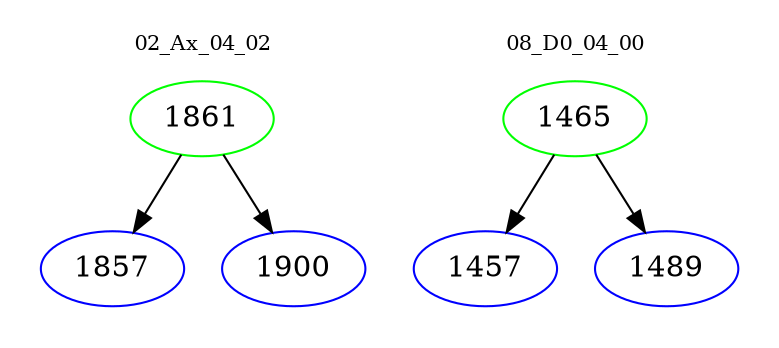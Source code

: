 digraph{
subgraph cluster_0 {
color = white
label = "02_Ax_04_02";
fontsize=10;
T0_1861 [label="1861", color="green"]
T0_1861 -> T0_1857 [color="black"]
T0_1857 [label="1857", color="blue"]
T0_1861 -> T0_1900 [color="black"]
T0_1900 [label="1900", color="blue"]
}
subgraph cluster_1 {
color = white
label = "08_D0_04_00";
fontsize=10;
T1_1465 [label="1465", color="green"]
T1_1465 -> T1_1457 [color="black"]
T1_1457 [label="1457", color="blue"]
T1_1465 -> T1_1489 [color="black"]
T1_1489 [label="1489", color="blue"]
}
}

